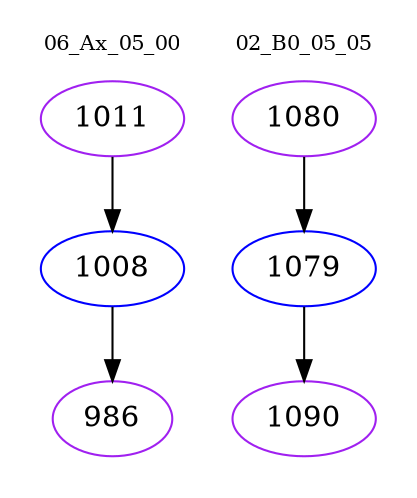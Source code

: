 digraph{
subgraph cluster_0 {
color = white
label = "06_Ax_05_00";
fontsize=10;
T0_1011 [label="1011", color="purple"]
T0_1011 -> T0_1008 [color="black"]
T0_1008 [label="1008", color="blue"]
T0_1008 -> T0_986 [color="black"]
T0_986 [label="986", color="purple"]
}
subgraph cluster_1 {
color = white
label = "02_B0_05_05";
fontsize=10;
T1_1080 [label="1080", color="purple"]
T1_1080 -> T1_1079 [color="black"]
T1_1079 [label="1079", color="blue"]
T1_1079 -> T1_1090 [color="black"]
T1_1090 [label="1090", color="purple"]
}
}
